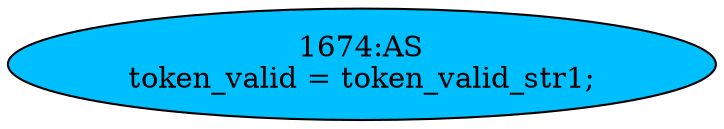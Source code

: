 strict digraph "" {
	node [label="\N"];
	"1674:AS"	 [ast="<pyverilog.vparser.ast.Assign object at 0x7f13b55d4b10>",
		def_var="['token_valid']",
		fillcolor=deepskyblue,
		label="1674:AS
token_valid = token_valid_str1;",
		statements="[]",
		style=filled,
		typ=Assign,
		use_var="['token_valid_str1']"];
}
